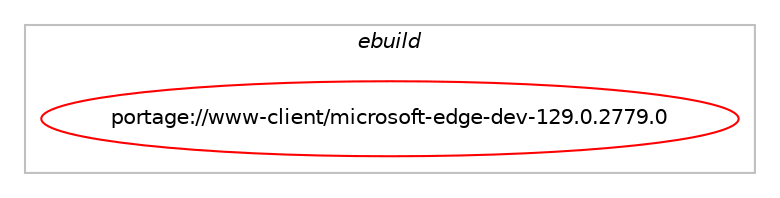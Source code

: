 digraph prolog {

# *************
# Graph options
# *************

newrank=true;
concentrate=true;
compound=true;
graph [rankdir=LR,fontname=Helvetica,fontsize=10,ranksep=1.5];#, ranksep=2.5, nodesep=0.2];
edge  [arrowhead=vee];
node  [fontname=Helvetica,fontsize=10];

# **********
# The ebuild
# **********

subgraph cluster_leftcol {
color=gray;
label=<<i>ebuild</i>>;
id [label="portage://www-client/microsoft-edge-dev-129.0.2779.0", color=red, width=4, href="../www-client/microsoft-edge-dev-129.0.2779.0.svg"];
}

# ****************
# The dependencies
# ****************

subgraph cluster_midcol {
color=gray;
label=<<i>dependencies</i>>;
subgraph cluster_compile {
fillcolor="#eeeeee";
style=filled;
label=<<i>compile</i>>;
}
subgraph cluster_compileandrun {
fillcolor="#eeeeee";
style=filled;
label=<<i>compile and run</i>>;
}
subgraph cluster_run {
fillcolor="#eeeeee";
style=filled;
label=<<i>run</i>>;
# *** BEGIN UNKNOWN DEPENDENCY TYPE (TODO) ***
# id -> equal(use_conditional_group(positive,mip,portage://www-client/microsoft-edge-dev-129.0.2779.0,[package_dependency(portage://www-client/microsoft-edge-dev-129.0.2779.0,run,no,app-crypt,libsecret,none,[,,],[],[])]))
# *** END UNKNOWN DEPENDENCY TYPE (TODO) ***

# *** BEGIN UNKNOWN DEPENDENCY TYPE (TODO) ***
# id -> equal(use_conditional_group(positive,qt5,portage://www-client/microsoft-edge-dev-129.0.2779.0,[package_dependency(portage://www-client/microsoft-edge-dev-129.0.2779.0,run,no,dev-qt,qtcore,none,[,,],[slot(5)],[]),package_dependency(portage://www-client/microsoft-edge-dev-129.0.2779.0,run,no,dev-qt,qtgui,none,[,,],[slot(5)],[use(enable(X),none)]),package_dependency(portage://www-client/microsoft-edge-dev-129.0.2779.0,run,no,dev-qt,qtwidgets,none,[,,],[slot(5)],[])]))
# *** END UNKNOWN DEPENDENCY TYPE (TODO) ***

# *** BEGIN UNKNOWN DEPENDENCY TYPE (TODO) ***
# id -> equal(use_conditional_group(positive,qt6,portage://www-client/microsoft-edge-dev-129.0.2779.0,[package_dependency(portage://www-client/microsoft-edge-dev-129.0.2779.0,run,no,dev-qt,qtbase,none,[,,],[slot(6)],[use(enable(gui),none),use(enable(widgets),none)])]))
# *** END UNKNOWN DEPENDENCY TYPE (TODO) ***

# *** BEGIN UNKNOWN DEPENDENCY TYPE (TODO) ***
# id -> equal(package_dependency(portage://www-client/microsoft-edge-dev-129.0.2779.0,run,no,app-accessibility,at-spi2-core,greaterequal,[2.46.0,,,2.46.0],[slot(2)],[]))
# *** END UNKNOWN DEPENDENCY TYPE (TODO) ***

# *** BEGIN UNKNOWN DEPENDENCY TYPE (TODO) ***
# id -> equal(package_dependency(portage://www-client/microsoft-edge-dev-129.0.2779.0,run,no,app-misc,ca-certificates,none,[,,],[],[]))
# *** END UNKNOWN DEPENDENCY TYPE (TODO) ***

# *** BEGIN UNKNOWN DEPENDENCY TYPE (TODO) ***
# id -> equal(package_dependency(portage://www-client/microsoft-edge-dev-129.0.2779.0,run,no,dev-libs,expat,none,[,,],[],[]))
# *** END UNKNOWN DEPENDENCY TYPE (TODO) ***

# *** BEGIN UNKNOWN DEPENDENCY TYPE (TODO) ***
# id -> equal(package_dependency(portage://www-client/microsoft-edge-dev-129.0.2779.0,run,no,dev-libs,glib,none,[,,],[slot(2)],[]))
# *** END UNKNOWN DEPENDENCY TYPE (TODO) ***

# *** BEGIN UNKNOWN DEPENDENCY TYPE (TODO) ***
# id -> equal(package_dependency(portage://www-client/microsoft-edge-dev-129.0.2779.0,run,no,dev-libs,nspr,none,[,,],[],[]))
# *** END UNKNOWN DEPENDENCY TYPE (TODO) ***

# *** BEGIN UNKNOWN DEPENDENCY TYPE (TODO) ***
# id -> equal(package_dependency(portage://www-client/microsoft-edge-dev-129.0.2779.0,run,no,dev-libs,nss,none,[,,],[],[]))
# *** END UNKNOWN DEPENDENCY TYPE (TODO) ***

# *** BEGIN UNKNOWN DEPENDENCY TYPE (TODO) ***
# id -> equal(package_dependency(portage://www-client/microsoft-edge-dev-129.0.2779.0,run,no,media-fonts,liberation-fonts,none,[,,],[],[]))
# *** END UNKNOWN DEPENDENCY TYPE (TODO) ***

# *** BEGIN UNKNOWN DEPENDENCY TYPE (TODO) ***
# id -> equal(package_dependency(portage://www-client/microsoft-edge-dev-129.0.2779.0,run,no,media-libs,alsa-lib,none,[,,],[],[]))
# *** END UNKNOWN DEPENDENCY TYPE (TODO) ***

# *** BEGIN UNKNOWN DEPENDENCY TYPE (TODO) ***
# id -> equal(package_dependency(portage://www-client/microsoft-edge-dev-129.0.2779.0,run,no,media-libs,mesa,none,[,,],[],[use(enable(gbm),positive)]))
# *** END UNKNOWN DEPENDENCY TYPE (TODO) ***

# *** BEGIN UNKNOWN DEPENDENCY TYPE (TODO) ***
# id -> equal(package_dependency(portage://www-client/microsoft-edge-dev-129.0.2779.0,run,no,net-misc,curl,none,[,,],[],[use(enable(ssl),none)]))
# *** END UNKNOWN DEPENDENCY TYPE (TODO) ***

# *** BEGIN UNKNOWN DEPENDENCY TYPE (TODO) ***
# id -> equal(package_dependency(portage://www-client/microsoft-edge-dev-129.0.2779.0,run,no,net-print,cups,none,[,,],[],[]))
# *** END UNKNOWN DEPENDENCY TYPE (TODO) ***

# *** BEGIN UNKNOWN DEPENDENCY TYPE (TODO) ***
# id -> equal(package_dependency(portage://www-client/microsoft-edge-dev-129.0.2779.0,run,no,sys-apps,dbus,none,[,,],[],[]))
# *** END UNKNOWN DEPENDENCY TYPE (TODO) ***

# *** BEGIN UNKNOWN DEPENDENCY TYPE (TODO) ***
# id -> equal(package_dependency(portage://www-client/microsoft-edge-dev-129.0.2779.0,run,no,sys-apps,util-linux,none,[,,],[],[]))
# *** END UNKNOWN DEPENDENCY TYPE (TODO) ***

# *** BEGIN UNKNOWN DEPENDENCY TYPE (TODO) ***
# id -> equal(package_dependency(portage://www-client/microsoft-edge-dev-129.0.2779.0,run,no,sys-libs,glibc,none,[,,],[],[]))
# *** END UNKNOWN DEPENDENCY TYPE (TODO) ***

# *** BEGIN UNKNOWN DEPENDENCY TYPE (TODO) ***
# id -> equal(package_dependency(portage://www-client/microsoft-edge-dev-129.0.2779.0,run,no,x11-libs,cairo,none,[,,],[],[]))
# *** END UNKNOWN DEPENDENCY TYPE (TODO) ***

# *** BEGIN UNKNOWN DEPENDENCY TYPE (TODO) ***
# id -> equal(package_dependency(portage://www-client/microsoft-edge-dev-129.0.2779.0,run,no,x11-libs,gdk-pixbuf,none,[,,],[slot(2)],[]))
# *** END UNKNOWN DEPENDENCY TYPE (TODO) ***

# *** BEGIN UNKNOWN DEPENDENCY TYPE (TODO) ***
# id -> equal(package_dependency(portage://www-client/microsoft-edge-dev-129.0.2779.0,run,no,x11-libs,gtk+,none,[,,],[slot(3)],[use(enable(X),none)]))
# *** END UNKNOWN DEPENDENCY TYPE (TODO) ***

# *** BEGIN UNKNOWN DEPENDENCY TYPE (TODO) ***
# id -> equal(package_dependency(portage://www-client/microsoft-edge-dev-129.0.2779.0,run,no,x11-libs,libX11,none,[,,],[],[]))
# *** END UNKNOWN DEPENDENCY TYPE (TODO) ***

# *** BEGIN UNKNOWN DEPENDENCY TYPE (TODO) ***
# id -> equal(package_dependency(portage://www-client/microsoft-edge-dev-129.0.2779.0,run,no,x11-libs,libXcomposite,none,[,,],[],[]))
# *** END UNKNOWN DEPENDENCY TYPE (TODO) ***

# *** BEGIN UNKNOWN DEPENDENCY TYPE (TODO) ***
# id -> equal(package_dependency(portage://www-client/microsoft-edge-dev-129.0.2779.0,run,no,x11-libs,libXdamage,none,[,,],[],[]))
# *** END UNKNOWN DEPENDENCY TYPE (TODO) ***

# *** BEGIN UNKNOWN DEPENDENCY TYPE (TODO) ***
# id -> equal(package_dependency(portage://www-client/microsoft-edge-dev-129.0.2779.0,run,no,x11-libs,libXext,none,[,,],[],[]))
# *** END UNKNOWN DEPENDENCY TYPE (TODO) ***

# *** BEGIN UNKNOWN DEPENDENCY TYPE (TODO) ***
# id -> equal(package_dependency(portage://www-client/microsoft-edge-dev-129.0.2779.0,run,no,x11-libs,libXfixes,none,[,,],[],[]))
# *** END UNKNOWN DEPENDENCY TYPE (TODO) ***

# *** BEGIN UNKNOWN DEPENDENCY TYPE (TODO) ***
# id -> equal(package_dependency(portage://www-client/microsoft-edge-dev-129.0.2779.0,run,no,x11-libs,libXrandr,none,[,,],[],[]))
# *** END UNKNOWN DEPENDENCY TYPE (TODO) ***

# *** BEGIN UNKNOWN DEPENDENCY TYPE (TODO) ***
# id -> equal(package_dependency(portage://www-client/microsoft-edge-dev-129.0.2779.0,run,no,x11-libs,libdrm,none,[,,],[],[]))
# *** END UNKNOWN DEPENDENCY TYPE (TODO) ***

# *** BEGIN UNKNOWN DEPENDENCY TYPE (TODO) ***
# id -> equal(package_dependency(portage://www-client/microsoft-edge-dev-129.0.2779.0,run,no,x11-libs,libxcb,none,[,,],[],[]))
# *** END UNKNOWN DEPENDENCY TYPE (TODO) ***

# *** BEGIN UNKNOWN DEPENDENCY TYPE (TODO) ***
# id -> equal(package_dependency(portage://www-client/microsoft-edge-dev-129.0.2779.0,run,no,x11-libs,libxkbcommon,none,[,,],[],[]))
# *** END UNKNOWN DEPENDENCY TYPE (TODO) ***

# *** BEGIN UNKNOWN DEPENDENCY TYPE (TODO) ***
# id -> equal(package_dependency(portage://www-client/microsoft-edge-dev-129.0.2779.0,run,no,x11-libs,libxshmfence,none,[,,],[],[]))
# *** END UNKNOWN DEPENDENCY TYPE (TODO) ***

# *** BEGIN UNKNOWN DEPENDENCY TYPE (TODO) ***
# id -> equal(package_dependency(portage://www-client/microsoft-edge-dev-129.0.2779.0,run,no,x11-libs,pango,none,[,,],[],[]))
# *** END UNKNOWN DEPENDENCY TYPE (TODO) ***

# *** BEGIN UNKNOWN DEPENDENCY TYPE (TODO) ***
# id -> equal(package_dependency(portage://www-client/microsoft-edge-dev-129.0.2779.0,run,no,x11-misc,xdg-utils,none,[,,],[],[]))
# *** END UNKNOWN DEPENDENCY TYPE (TODO) ***

}
}

# **************
# The candidates
# **************

subgraph cluster_choices {
rank=same;
color=gray;
label=<<i>candidates</i>>;

}

}
